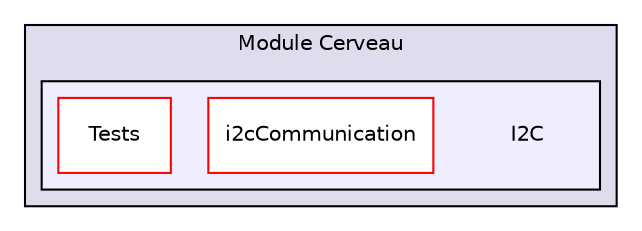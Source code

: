 digraph "/media/nicolas/A600540B0053E13B/Users/nicolas/Documents/Ecole/ISEN/Projet/Coupe de France/Module Cerveau/I2C" {
  compound=true
  node [ fontsize="10", fontname="Helvetica"];
  edge [ labelfontsize="10", labelfontname="Helvetica"];
  subgraph clusterdir_65323f7225c5ff5ad4bd06d4f2501b1b {
    graph [ bgcolor="#ddddee", pencolor="black", label="Module Cerveau" fontname="Helvetica", fontsize="10", URL="dir_65323f7225c5ff5ad4bd06d4f2501b1b.html"]
  subgraph clusterdir_d54d14543ffb2026c54fba82978d70e8 {
    graph [ bgcolor="#eeeeff", pencolor="black", label="" URL="dir_d54d14543ffb2026c54fba82978d70e8.html"];
    dir_d54d14543ffb2026c54fba82978d70e8 [shape=plaintext label="I2C"];
    dir_00e0a89a170851258085a8002cbc360d [shape=box label="i2cCommunication" color="red" fillcolor="white" style="filled" URL="dir_00e0a89a170851258085a8002cbc360d.html"];
    dir_acd1457a383adf4c1471d85a76625613 [shape=box label="Tests" color="red" fillcolor="white" style="filled" URL="dir_acd1457a383adf4c1471d85a76625613.html"];
  }
  }
}
